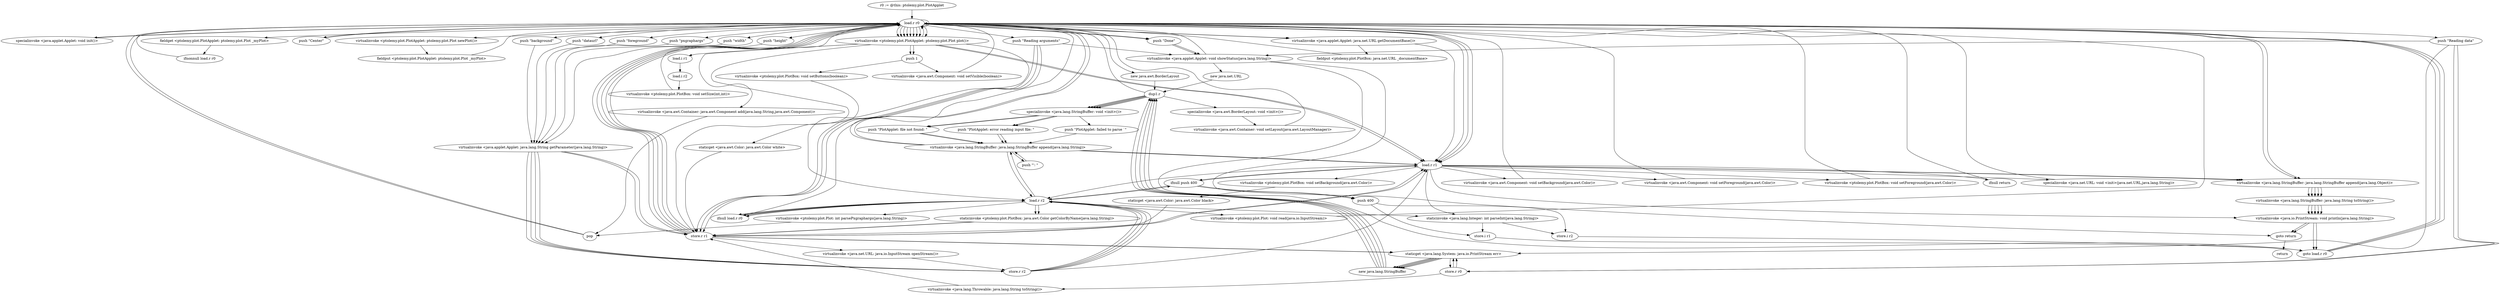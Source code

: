 digraph "" {
    "r0 := @this: ptolemy.plot.PlotApplet"
    "load.r r0"
    "r0 := @this: ptolemy.plot.PlotApplet"->"load.r r0";
    "specialinvoke <java.applet.Applet: void init()>"
    "load.r r0"->"specialinvoke <java.applet.Applet: void init()>";
    "specialinvoke <java.applet.Applet: void init()>"->"load.r r0";
    "new java.awt.BorderLayout"
    "load.r r0"->"new java.awt.BorderLayout";
    "dup1.r"
    "new java.awt.BorderLayout"->"dup1.r";
    "specialinvoke <java.awt.BorderLayout: void <init>()>"
    "dup1.r"->"specialinvoke <java.awt.BorderLayout: void <init>()>";
    "virtualinvoke <java.awt.Container: void setLayout(java.awt.LayoutManager)>"
    "specialinvoke <java.awt.BorderLayout: void <init>()>"->"virtualinvoke <java.awt.Container: void setLayout(java.awt.LayoutManager)>";
    "virtualinvoke <java.awt.Container: void setLayout(java.awt.LayoutManager)>"->"load.r r0";
    "fieldget <ptolemy.plot.PlotApplet: ptolemy.plot.Plot _myPlot>"
    "load.r r0"->"fieldget <ptolemy.plot.PlotApplet: ptolemy.plot.Plot _myPlot>";
    "ifnonnull load.r r0"
    "fieldget <ptolemy.plot.PlotApplet: ptolemy.plot.Plot _myPlot>"->"ifnonnull load.r r0";
    "ifnonnull load.r r0"->"load.r r0";
    "load.r r0"->"load.r r0";
    "virtualinvoke <ptolemy.plot.PlotApplet: ptolemy.plot.Plot newPlot()>"
    "load.r r0"->"virtualinvoke <ptolemy.plot.PlotApplet: ptolemy.plot.Plot newPlot()>";
    "fieldput <ptolemy.plot.PlotApplet: ptolemy.plot.Plot _myPlot>"
    "virtualinvoke <ptolemy.plot.PlotApplet: ptolemy.plot.Plot newPlot()>"->"fieldput <ptolemy.plot.PlotApplet: ptolemy.plot.Plot _myPlot>";
    "fieldput <ptolemy.plot.PlotApplet: ptolemy.plot.Plot _myPlot>"->"load.r r0";
    "push \"Center\""
    "load.r r0"->"push \"Center\"";
    "push \"Center\""->"load.r r0";
    "virtualinvoke <ptolemy.plot.PlotApplet: ptolemy.plot.Plot plot()>"
    "load.r r0"->"virtualinvoke <ptolemy.plot.PlotApplet: ptolemy.plot.Plot plot()>";
    "virtualinvoke <java.awt.Container: java.awt.Component add(java.lang.String,java.awt.Component)>"
    "virtualinvoke <ptolemy.plot.PlotApplet: ptolemy.plot.Plot plot()>"->"virtualinvoke <java.awt.Container: java.awt.Component add(java.lang.String,java.awt.Component)>";
    "pop"
    "virtualinvoke <java.awt.Container: java.awt.Component add(java.lang.String,java.awt.Component)>"->"pop";
    "pop"->"load.r r0";
    "push \"width\""
    "load.r r0"->"push \"width\"";
    "virtualinvoke <java.applet.Applet: java.lang.String getParameter(java.lang.String)>"
    "push \"width\""->"virtualinvoke <java.applet.Applet: java.lang.String getParameter(java.lang.String)>";
    "store.r r1"
    "virtualinvoke <java.applet.Applet: java.lang.String getParameter(java.lang.String)>"->"store.r r1";
    "load.r r1"
    "store.r r1"->"load.r r1";
    "ifnull push 400"
    "load.r r1"->"ifnull push 400";
    "ifnull push 400"->"load.r r1";
    "staticinvoke <java.lang.Integer: int parseInt(java.lang.String)>"
    "load.r r1"->"staticinvoke <java.lang.Integer: int parseInt(java.lang.String)>";
    "store.i r1"
    "staticinvoke <java.lang.Integer: int parseInt(java.lang.String)>"->"store.i r1";
    "goto load.r r0"
    "store.i r1"->"goto load.r r0";
    "goto load.r r0"->"load.r r0";
    "push \"height\""
    "load.r r0"->"push \"height\"";
    "push \"height\""->"virtualinvoke <java.applet.Applet: java.lang.String getParameter(java.lang.String)>";
    "store.r r2"
    "virtualinvoke <java.applet.Applet: java.lang.String getParameter(java.lang.String)>"->"store.r r2";
    "load.r r2"
    "store.r r2"->"load.r r2";
    "load.r r2"->"ifnull push 400";
    "ifnull push 400"->"load.r r2";
    "load.r r2"->"staticinvoke <java.lang.Integer: int parseInt(java.lang.String)>";
    "store.i r2"
    "staticinvoke <java.lang.Integer: int parseInt(java.lang.String)>"->"store.i r2";
    "store.i r2"->"goto load.r r0";
    "goto load.r r0"->"load.r r0";
    "load.r r0"->"virtualinvoke <ptolemy.plot.PlotApplet: ptolemy.plot.Plot plot()>";
    "load.i r1"
    "virtualinvoke <ptolemy.plot.PlotApplet: ptolemy.plot.Plot plot()>"->"load.i r1";
    "load.i r2"
    "load.i r1"->"load.i r2";
    "virtualinvoke <ptolemy.plot.PlotBox: void setSize(int,int)>"
    "load.i r2"->"virtualinvoke <ptolemy.plot.PlotBox: void setSize(int,int)>";
    "virtualinvoke <ptolemy.plot.PlotBox: void setSize(int,int)>"->"load.r r0";
    "load.r r0"->"virtualinvoke <ptolemy.plot.PlotApplet: ptolemy.plot.Plot plot()>";
    "push 1"
    "virtualinvoke <ptolemy.plot.PlotApplet: ptolemy.plot.Plot plot()>"->"push 1";
    "virtualinvoke <ptolemy.plot.PlotBox: void setButtons(boolean)>"
    "push 1"->"virtualinvoke <ptolemy.plot.PlotBox: void setButtons(boolean)>";
    "staticget <java.awt.Color: java.awt.Color white>"
    "virtualinvoke <ptolemy.plot.PlotBox: void setButtons(boolean)>"->"staticget <java.awt.Color: java.awt.Color white>";
    "staticget <java.awt.Color: java.awt.Color white>"->"store.r r1";
    "store.r r1"->"load.r r0";
    "push \"background\""
    "load.r r0"->"push \"background\"";
    "push \"background\""->"virtualinvoke <java.applet.Applet: java.lang.String getParameter(java.lang.String)>";
    "virtualinvoke <java.applet.Applet: java.lang.String getParameter(java.lang.String)>"->"store.r r2";
    "store.r r2"->"load.r r2";
    "ifnull load.r r0"
    "load.r r2"->"ifnull load.r r0";
    "ifnull load.r r0"->"load.r r2";
    "staticinvoke <ptolemy.plot.PlotBox: java.awt.Color getColorByName(java.lang.String)>"
    "load.r r2"->"staticinvoke <ptolemy.plot.PlotBox: java.awt.Color getColorByName(java.lang.String)>";
    "staticinvoke <ptolemy.plot.PlotBox: java.awt.Color getColorByName(java.lang.String)>"->"store.r r1";
    "store.r r1"->"load.r r0";
    "load.r r0"->"load.r r1";
    "virtualinvoke <java.awt.Component: void setBackground(java.awt.Color)>"
    "load.r r1"->"virtualinvoke <java.awt.Component: void setBackground(java.awt.Color)>";
    "virtualinvoke <java.awt.Component: void setBackground(java.awt.Color)>"->"load.r r0";
    "load.r r0"->"virtualinvoke <ptolemy.plot.PlotApplet: ptolemy.plot.Plot plot()>";
    "virtualinvoke <ptolemy.plot.PlotApplet: ptolemy.plot.Plot plot()>"->"load.r r1";
    "virtualinvoke <ptolemy.plot.PlotBox: void setBackground(java.awt.Color)>"
    "load.r r1"->"virtualinvoke <ptolemy.plot.PlotBox: void setBackground(java.awt.Color)>";
    "staticget <java.awt.Color: java.awt.Color black>"
    "virtualinvoke <ptolemy.plot.PlotBox: void setBackground(java.awt.Color)>"->"staticget <java.awt.Color: java.awt.Color black>";
    "staticget <java.awt.Color: java.awt.Color black>"->"store.r r1";
    "store.r r1"->"load.r r0";
    "push \"foreground\""
    "load.r r0"->"push \"foreground\"";
    "push \"foreground\""->"virtualinvoke <java.applet.Applet: java.lang.String getParameter(java.lang.String)>";
    "virtualinvoke <java.applet.Applet: java.lang.String getParameter(java.lang.String)>"->"store.r r2";
    "store.r r2"->"load.r r2";
    "load.r r2"->"ifnull load.r r0";
    "ifnull load.r r0"->"load.r r2";
    "load.r r2"->"staticinvoke <ptolemy.plot.PlotBox: java.awt.Color getColorByName(java.lang.String)>";
    "staticinvoke <ptolemy.plot.PlotBox: java.awt.Color getColorByName(java.lang.String)>"->"store.r r1";
    "store.r r1"->"load.r r0";
    "load.r r0"->"load.r r1";
    "virtualinvoke <java.awt.Component: void setForeground(java.awt.Color)>"
    "load.r r1"->"virtualinvoke <java.awt.Component: void setForeground(java.awt.Color)>";
    "virtualinvoke <java.awt.Component: void setForeground(java.awt.Color)>"->"load.r r0";
    "load.r r0"->"virtualinvoke <ptolemy.plot.PlotApplet: ptolemy.plot.Plot plot()>";
    "virtualinvoke <ptolemy.plot.PlotApplet: ptolemy.plot.Plot plot()>"->"load.r r1";
    "virtualinvoke <ptolemy.plot.PlotBox: void setForeground(java.awt.Color)>"
    "load.r r1"->"virtualinvoke <ptolemy.plot.PlotBox: void setForeground(java.awt.Color)>";
    "virtualinvoke <ptolemy.plot.PlotBox: void setForeground(java.awt.Color)>"->"load.r r0";
    "load.r r0"->"virtualinvoke <ptolemy.plot.PlotApplet: ptolemy.plot.Plot plot()>";
    "virtualinvoke <ptolemy.plot.PlotApplet: ptolemy.plot.Plot plot()>"->"push 1";
    "virtualinvoke <java.awt.Component: void setVisible(boolean)>"
    "push 1"->"virtualinvoke <java.awt.Component: void setVisible(boolean)>";
    "virtualinvoke <java.awt.Component: void setVisible(boolean)>"->"load.r r0";
    "push \"pxgraphargs\""
    "load.r r0"->"push \"pxgraphargs\"";
    "push \"pxgraphargs\""->"virtualinvoke <java.applet.Applet: java.lang.String getParameter(java.lang.String)>";
    "virtualinvoke <java.applet.Applet: java.lang.String getParameter(java.lang.String)>"->"store.r r2";
    "store.r r2"->"load.r r2";
    "load.r r2"->"ifnull load.r r0";
    "ifnull load.r r0"->"load.r r0";
    "push \"Reading arguments\""
    "load.r r0"->"push \"Reading arguments\"";
    "push \"Reading arguments\""->"store.r r1";
    "staticget <java.lang.System: java.io.PrintStream err>"
    "store.r r1"->"staticget <java.lang.System: java.io.PrintStream err>";
    "new java.lang.StringBuffer"
    "staticget <java.lang.System: java.io.PrintStream err>"->"new java.lang.StringBuffer";
    "new java.lang.StringBuffer"->"dup1.r";
    "specialinvoke <java.lang.StringBuffer: void <init>()>"
    "dup1.r"->"specialinvoke <java.lang.StringBuffer: void <init>()>";
    "push \"PlotApplet: failed to parse `\""
    "specialinvoke <java.lang.StringBuffer: void <init>()>"->"push \"PlotApplet: failed to parse `\"";
    "virtualinvoke <java.lang.StringBuffer: java.lang.StringBuffer append(java.lang.String)>"
    "push \"PlotApplet: failed to parse `\""->"virtualinvoke <java.lang.StringBuffer: java.lang.StringBuffer append(java.lang.String)>";
    "virtualinvoke <java.lang.StringBuffer: java.lang.StringBuffer append(java.lang.String)>"->"load.r r2";
    "load.r r2"->"virtualinvoke <java.lang.StringBuffer: java.lang.StringBuffer append(java.lang.String)>";
    "push \"\': \""
    "virtualinvoke <java.lang.StringBuffer: java.lang.StringBuffer append(java.lang.String)>"->"push \"\': \"";
    "push \"\': \""->"virtualinvoke <java.lang.StringBuffer: java.lang.StringBuffer append(java.lang.String)>";
    "virtualinvoke <java.lang.StringBuffer: java.lang.StringBuffer append(java.lang.String)>"->"load.r r1";
    "virtualinvoke <java.lang.StringBuffer: java.lang.StringBuffer append(java.lang.Object)>"
    "load.r r1"->"virtualinvoke <java.lang.StringBuffer: java.lang.StringBuffer append(java.lang.Object)>";
    "virtualinvoke <java.lang.StringBuffer: java.lang.String toString()>"
    "virtualinvoke <java.lang.StringBuffer: java.lang.StringBuffer append(java.lang.Object)>"->"virtualinvoke <java.lang.StringBuffer: java.lang.String toString()>";
    "virtualinvoke <java.io.PrintStream: void println(java.lang.String)>"
    "virtualinvoke <java.lang.StringBuffer: java.lang.String toString()>"->"virtualinvoke <java.io.PrintStream: void println(java.lang.String)>";
    "virtualinvoke <java.io.PrintStream: void println(java.lang.String)>"->"goto load.r r0";
    "goto load.r r0"->"load.r r0";
    "push \"dataurl\""
    "load.r r0"->"push \"dataurl\"";
    "push \"dataurl\""->"virtualinvoke <java.applet.Applet: java.lang.String getParameter(java.lang.String)>";
    "virtualinvoke <java.applet.Applet: java.lang.String getParameter(java.lang.String)>"->"store.r r1";
    "store.r r1"->"load.r r1";
    "ifnull return"
    "load.r r1"->"ifnull return";
    "ifnull return"->"load.r r0";
    "push \"Reading data\""
    "load.r r0"->"push \"Reading data\"";
    "push \"Reading data\""->"staticget <java.lang.System: java.io.PrintStream err>";
    "store.r r0"
    "staticget <java.lang.System: java.io.PrintStream err>"->"store.r r0";
    "virtualinvoke <java.lang.Throwable: java.lang.String toString()>"
    "store.r r0"->"virtualinvoke <java.lang.Throwable: java.lang.String toString()>";
    "virtualinvoke <java.lang.Throwable: java.lang.String toString()>"->"store.r r1";
    "store.r r1"->"load.r r0";
    "load.r r0"->"load.r r1";
    "load.r r1"->"virtualinvoke <java.io.PrintStream: void println(java.lang.String)>";
    "goto return"
    "virtualinvoke <java.io.PrintStream: void println(java.lang.String)>"->"goto return";
    "return"
    "goto return"->"return";
    "push \"Reading data\""->"store.r r0";
    "store.r r0"->"staticget <java.lang.System: java.io.PrintStream err>";
    "staticget <java.lang.System: java.io.PrintStream err>"->"new java.lang.StringBuffer";
    "new java.lang.StringBuffer"->"dup1.r";
    "dup1.r"->"specialinvoke <java.lang.StringBuffer: void <init>()>";
    "push \"PlotApplet: file not found: \""
    "specialinvoke <java.lang.StringBuffer: void <init>()>"->"push \"PlotApplet: file not found: \"";
    "push \"PlotApplet: file not found: \""->"virtualinvoke <java.lang.StringBuffer: java.lang.StringBuffer append(java.lang.String)>";
    "virtualinvoke <java.lang.StringBuffer: java.lang.StringBuffer append(java.lang.String)>"->"load.r r0";
    "load.r r0"->"virtualinvoke <java.lang.StringBuffer: java.lang.StringBuffer append(java.lang.Object)>";
    "virtualinvoke <java.lang.StringBuffer: java.lang.StringBuffer append(java.lang.Object)>"->"virtualinvoke <java.lang.StringBuffer: java.lang.String toString()>";
    "virtualinvoke <java.lang.StringBuffer: java.lang.String toString()>"->"virtualinvoke <java.io.PrintStream: void println(java.lang.String)>";
    "virtualinvoke <java.io.PrintStream: void println(java.lang.String)>"->"goto return";
    "push \"Reading data\""->"store.r r0";
    "store.r r0"->"staticget <java.lang.System: java.io.PrintStream err>";
    "staticget <java.lang.System: java.io.PrintStream err>"->"new java.lang.StringBuffer";
    "new java.lang.StringBuffer"->"dup1.r";
    "dup1.r"->"specialinvoke <java.lang.StringBuffer: void <init>()>";
    "push \"PlotApplet: error reading input file: \""
    "specialinvoke <java.lang.StringBuffer: void <init>()>"->"push \"PlotApplet: error reading input file: \"";
    "push \"PlotApplet: error reading input file: \""->"virtualinvoke <java.lang.StringBuffer: java.lang.StringBuffer append(java.lang.String)>";
    "virtualinvoke <java.lang.StringBuffer: java.lang.StringBuffer append(java.lang.String)>"->"load.r r0";
    "load.r r0"->"virtualinvoke <java.lang.StringBuffer: java.lang.StringBuffer append(java.lang.Object)>";
    "virtualinvoke <java.lang.StringBuffer: java.lang.StringBuffer append(java.lang.Object)>"->"virtualinvoke <java.lang.StringBuffer: java.lang.String toString()>";
    "virtualinvoke <java.lang.StringBuffer: java.lang.String toString()>"->"virtualinvoke <java.io.PrintStream: void println(java.lang.String)>";
    "virtualinvoke <java.applet.Applet: void showStatus(java.lang.String)>"
    "push \"Reading data\""->"virtualinvoke <java.applet.Applet: void showStatus(java.lang.String)>";
    "new java.net.URL"
    "virtualinvoke <java.applet.Applet: void showStatus(java.lang.String)>"->"new java.net.URL";
    "new java.net.URL"->"dup1.r";
    "dup1.r"->"load.r r0";
    "virtualinvoke <java.applet.Applet: java.net.URL getDocumentBase()>"
    "load.r r0"->"virtualinvoke <java.applet.Applet: java.net.URL getDocumentBase()>";
    "virtualinvoke <java.applet.Applet: java.net.URL getDocumentBase()>"->"load.r r1";
    "specialinvoke <java.net.URL: void <init>(java.net.URL,java.lang.String)>"
    "load.r r1"->"specialinvoke <java.net.URL: void <init>(java.net.URL,java.lang.String)>";
    "specialinvoke <java.net.URL: void <init>(java.net.URL,java.lang.String)>"->"load.r r0";
    "load.r r0"->"virtualinvoke <ptolemy.plot.PlotApplet: ptolemy.plot.Plot plot()>";
    "virtualinvoke <ptolemy.plot.PlotApplet: ptolemy.plot.Plot plot()>"->"store.r r1";
    "virtualinvoke <java.net.URL: java.io.InputStream openStream()>"
    "store.r r1"->"virtualinvoke <java.net.URL: java.io.InputStream openStream()>";
    "virtualinvoke <java.net.URL: java.io.InputStream openStream()>"->"store.r r2";
    "store.r r2"->"load.r r1";
    "load.r r1"->"load.r r2";
    "virtualinvoke <ptolemy.plot.Plot: void read(java.io.InputStream)>"
    "load.r r2"->"virtualinvoke <ptolemy.plot.Plot: void read(java.io.InputStream)>";
    "virtualinvoke <ptolemy.plot.Plot: void read(java.io.InputStream)>"->"load.r r0";
    "push \"Done\""
    "load.r r0"->"push \"Done\"";
    "push \"Done\""->"virtualinvoke <java.applet.Applet: void showStatus(java.lang.String)>";
    "virtualinvoke <java.applet.Applet: void showStatus(java.lang.String)>"->"goto return";
    "push \"Reading arguments\""->"store.r r1";
    "store.r r1"->"staticget <java.lang.System: java.io.PrintStream err>";
    "staticget <java.lang.System: java.io.PrintStream err>"->"new java.lang.StringBuffer";
    "new java.lang.StringBuffer"->"dup1.r";
    "dup1.r"->"specialinvoke <java.lang.StringBuffer: void <init>()>";
    "specialinvoke <java.lang.StringBuffer: void <init>()>"->"push \"PlotApplet: file not found: \"";
    "push \"PlotApplet: file not found: \""->"virtualinvoke <java.lang.StringBuffer: java.lang.StringBuffer append(java.lang.String)>";
    "virtualinvoke <java.lang.StringBuffer: java.lang.StringBuffer append(java.lang.String)>"->"load.r r1";
    "load.r r1"->"virtualinvoke <java.lang.StringBuffer: java.lang.StringBuffer append(java.lang.Object)>";
    "virtualinvoke <java.lang.StringBuffer: java.lang.StringBuffer append(java.lang.Object)>"->"virtualinvoke <java.lang.StringBuffer: java.lang.String toString()>";
    "virtualinvoke <java.lang.StringBuffer: java.lang.String toString()>"->"virtualinvoke <java.io.PrintStream: void println(java.lang.String)>";
    "virtualinvoke <java.io.PrintStream: void println(java.lang.String)>"->"goto load.r r0";
    "push \"Reading arguments\""->"store.r r1";
    "store.r r1"->"staticget <java.lang.System: java.io.PrintStream err>";
    "staticget <java.lang.System: java.io.PrintStream err>"->"new java.lang.StringBuffer";
    "new java.lang.StringBuffer"->"dup1.r";
    "dup1.r"->"specialinvoke <java.lang.StringBuffer: void <init>()>";
    "specialinvoke <java.lang.StringBuffer: void <init>()>"->"push \"PlotApplet: error reading input file: \"";
    "push \"PlotApplet: error reading input file: \""->"virtualinvoke <java.lang.StringBuffer: java.lang.StringBuffer append(java.lang.String)>";
    "virtualinvoke <java.lang.StringBuffer: java.lang.StringBuffer append(java.lang.String)>"->"load.r r1";
    "load.r r1"->"virtualinvoke <java.lang.StringBuffer: java.lang.StringBuffer append(java.lang.Object)>";
    "virtualinvoke <java.lang.StringBuffer: java.lang.StringBuffer append(java.lang.Object)>"->"virtualinvoke <java.lang.StringBuffer: java.lang.String toString()>";
    "virtualinvoke <java.lang.StringBuffer: java.lang.String toString()>"->"virtualinvoke <java.io.PrintStream: void println(java.lang.String)>";
    "push \"Reading arguments\""->"virtualinvoke <java.applet.Applet: void showStatus(java.lang.String)>";
    "virtualinvoke <java.applet.Applet: void showStatus(java.lang.String)>"->"load.r r0";
    "load.r r0"->"virtualinvoke <ptolemy.plot.PlotApplet: ptolemy.plot.Plot plot()>";
    "virtualinvoke <ptolemy.plot.PlotApplet: ptolemy.plot.Plot plot()>"->"load.r r0";
    "load.r r0"->"virtualinvoke <java.applet.Applet: java.net.URL getDocumentBase()>";
    "fieldput <ptolemy.plot.PlotBox: java.net.URL _documentBase>"
    "virtualinvoke <java.applet.Applet: java.net.URL getDocumentBase()>"->"fieldput <ptolemy.plot.PlotBox: java.net.URL _documentBase>";
    "fieldput <ptolemy.plot.PlotBox: java.net.URL _documentBase>"->"load.r r0";
    "load.r r0"->"virtualinvoke <ptolemy.plot.PlotApplet: ptolemy.plot.Plot plot()>";
    "virtualinvoke <ptolemy.plot.PlotApplet: ptolemy.plot.Plot plot()>"->"load.r r2";
    "virtualinvoke <ptolemy.plot.Plot: int parsePxgraphargs(java.lang.String)>"
    "load.r r2"->"virtualinvoke <ptolemy.plot.Plot: int parsePxgraphargs(java.lang.String)>";
    "virtualinvoke <ptolemy.plot.Plot: int parsePxgraphargs(java.lang.String)>"->"pop";
    "pop"->"load.r r0";
    "load.r r0"->"push \"Done\"";
    "push \"Done\""->"virtualinvoke <java.applet.Applet: void showStatus(java.lang.String)>";
    "virtualinvoke <java.applet.Applet: void showStatus(java.lang.String)>"->"goto load.r r0";
    "push 400"
    "ifnull push 400"->"push 400";
    "push 400"->"store.i r2";
    "ifnull push 400"->"push 400";
    "push 400"->"store.i r1";
}
